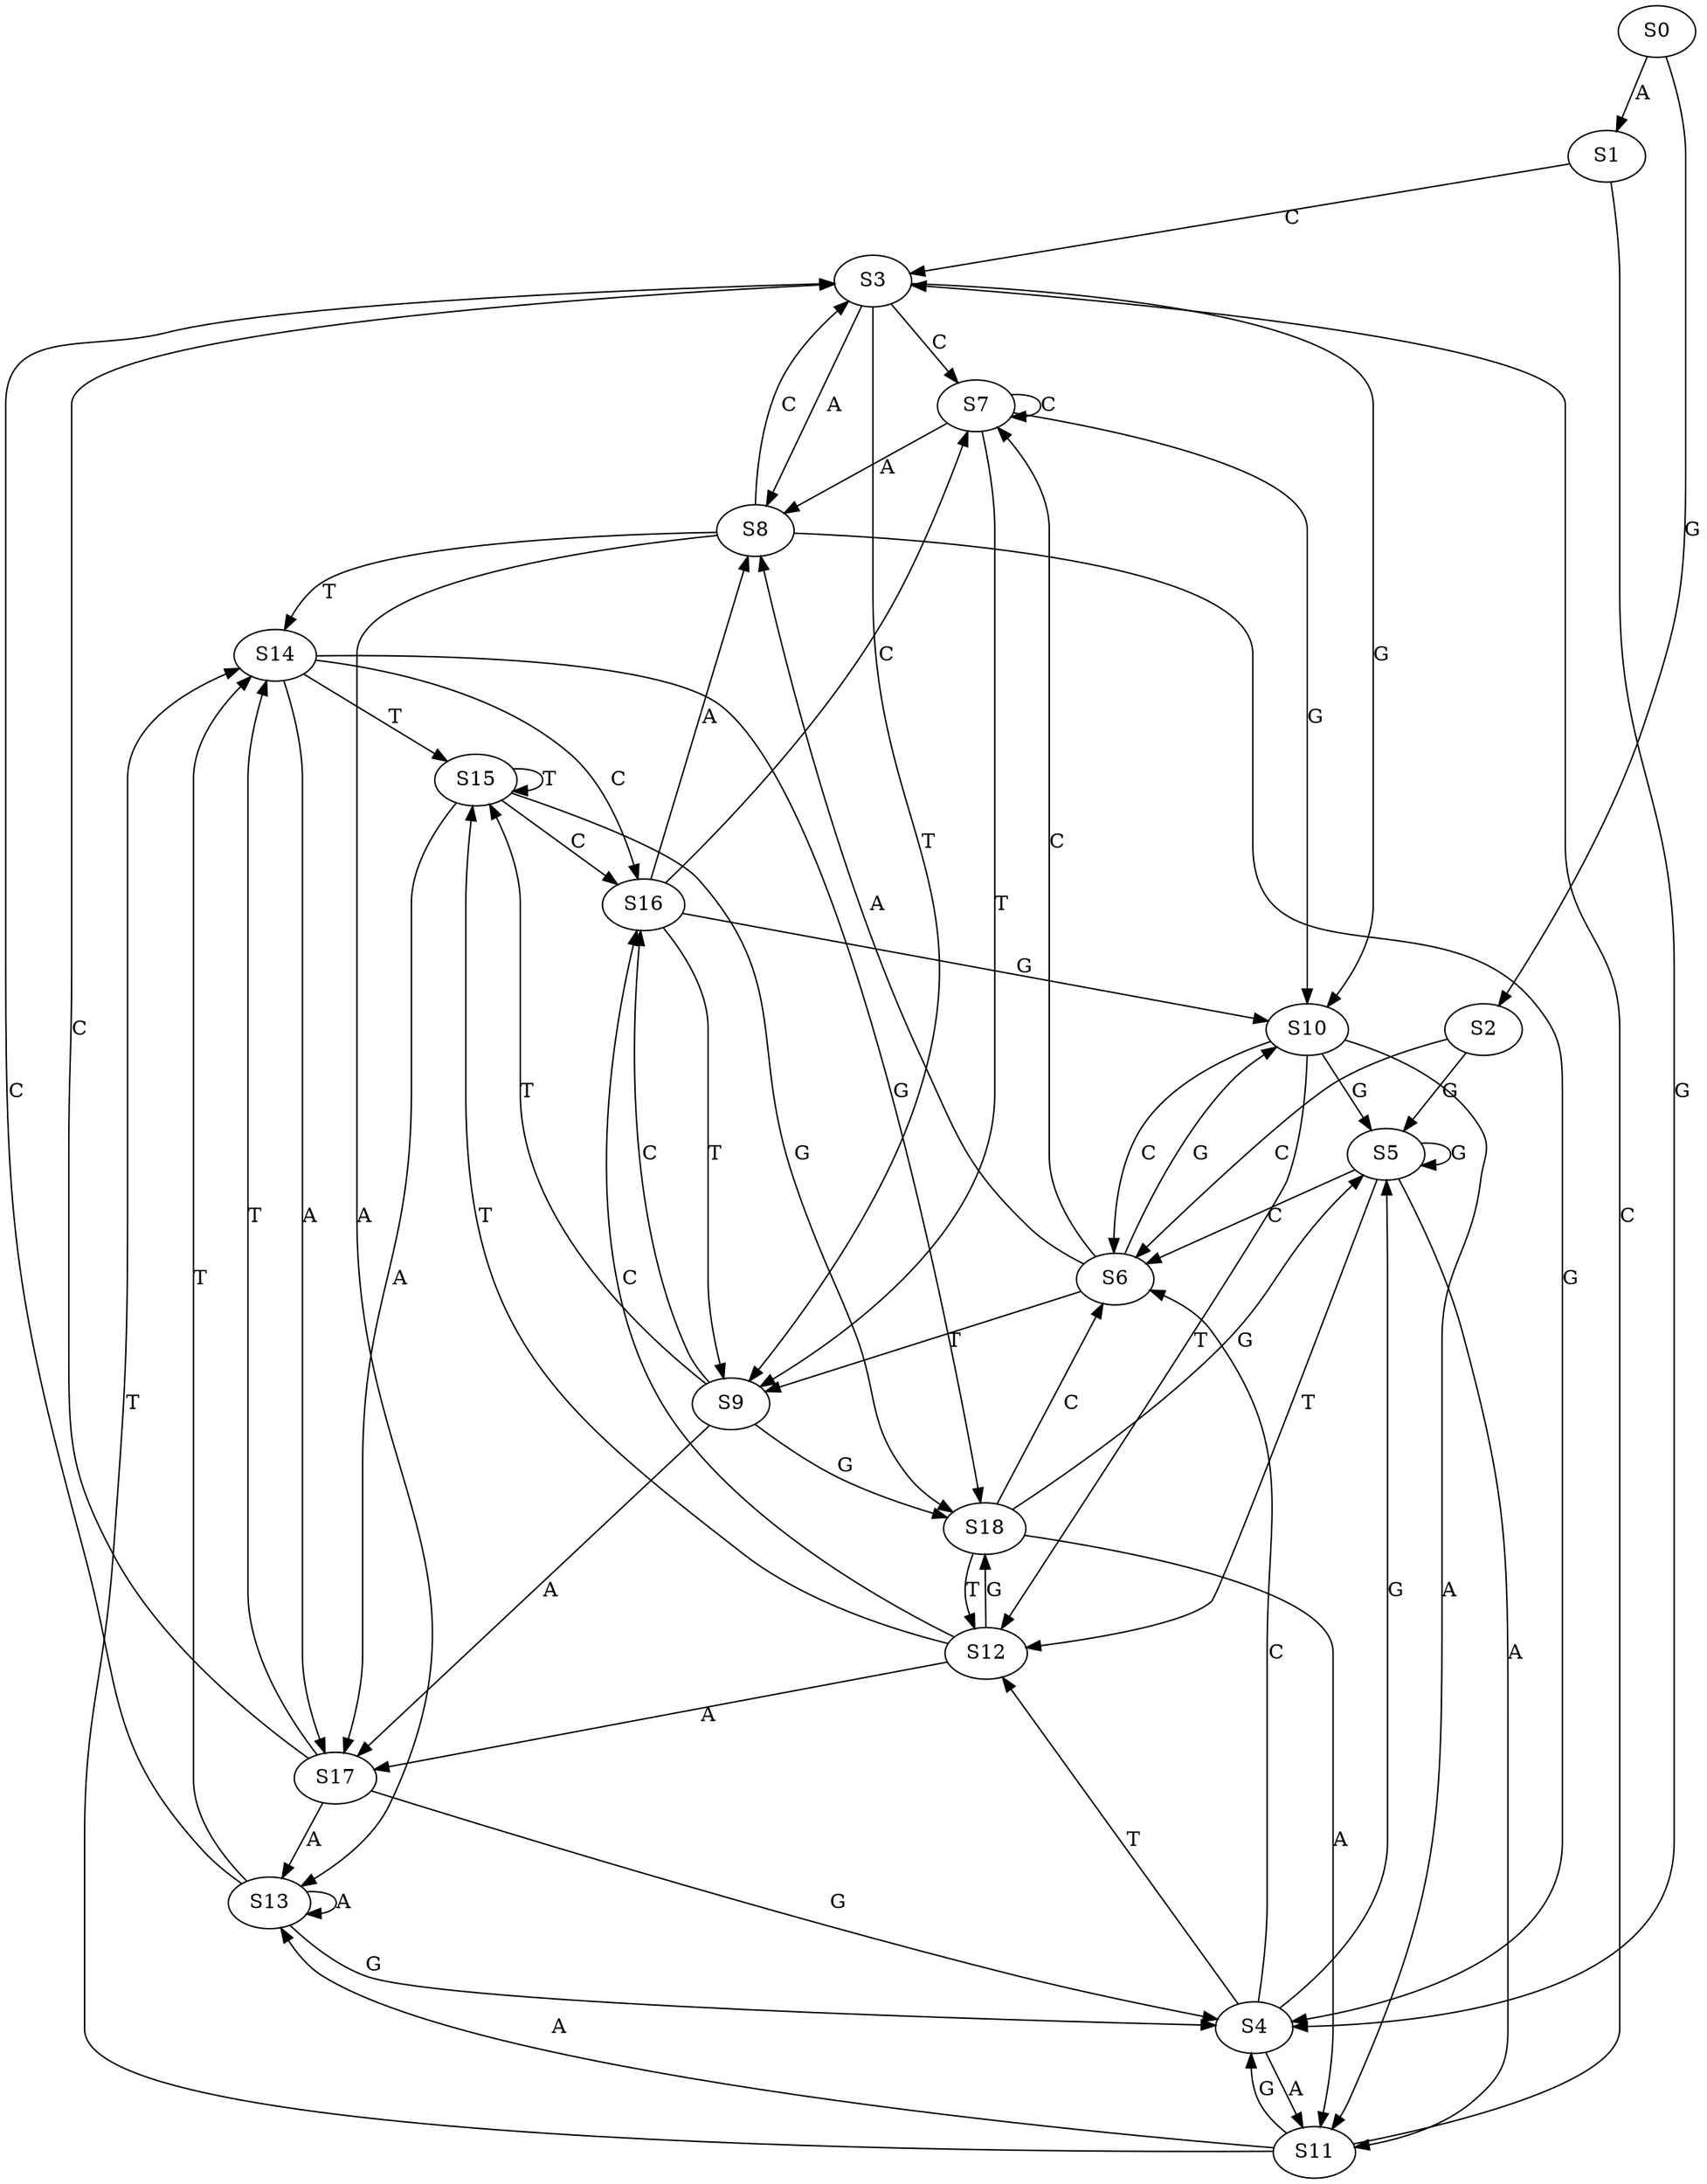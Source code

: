 strict digraph  {
	S0 -> S1 [ label = A ];
	S0 -> S2 [ label = G ];
	S1 -> S3 [ label = C ];
	S1 -> S4 [ label = G ];
	S2 -> S5 [ label = G ];
	S2 -> S6 [ label = C ];
	S3 -> S7 [ label = C ];
	S3 -> S8 [ label = A ];
	S3 -> S9 [ label = T ];
	S3 -> S10 [ label = G ];
	S4 -> S11 [ label = A ];
	S4 -> S12 [ label = T ];
	S4 -> S6 [ label = C ];
	S4 -> S5 [ label = G ];
	S5 -> S11 [ label = A ];
	S5 -> S6 [ label = C ];
	S5 -> S12 [ label = T ];
	S5 -> S5 [ label = G ];
	S6 -> S10 [ label = G ];
	S6 -> S9 [ label = T ];
	S6 -> S7 [ label = C ];
	S6 -> S8 [ label = A ];
	S7 -> S9 [ label = T ];
	S7 -> S7 [ label = C ];
	S7 -> S8 [ label = A ];
	S7 -> S10 [ label = G ];
	S8 -> S3 [ label = C ];
	S8 -> S4 [ label = G ];
	S8 -> S13 [ label = A ];
	S8 -> S14 [ label = T ];
	S9 -> S15 [ label = T ];
	S9 -> S16 [ label = C ];
	S9 -> S17 [ label = A ];
	S9 -> S18 [ label = G ];
	S10 -> S12 [ label = T ];
	S10 -> S11 [ label = A ];
	S10 -> S6 [ label = C ];
	S10 -> S5 [ label = G ];
	S11 -> S3 [ label = C ];
	S11 -> S13 [ label = A ];
	S11 -> S14 [ label = T ];
	S11 -> S4 [ label = G ];
	S12 -> S15 [ label = T ];
	S12 -> S16 [ label = C ];
	S12 -> S17 [ label = A ];
	S12 -> S18 [ label = G ];
	S13 -> S4 [ label = G ];
	S13 -> S13 [ label = A ];
	S13 -> S3 [ label = C ];
	S13 -> S14 [ label = T ];
	S14 -> S15 [ label = T ];
	S14 -> S18 [ label = G ];
	S14 -> S16 [ label = C ];
	S14 -> S17 [ label = A ];
	S15 -> S18 [ label = G ];
	S15 -> S15 [ label = T ];
	S15 -> S17 [ label = A ];
	S15 -> S16 [ label = C ];
	S16 -> S10 [ label = G ];
	S16 -> S7 [ label = C ];
	S16 -> S8 [ label = A ];
	S16 -> S9 [ label = T ];
	S17 -> S13 [ label = A ];
	S17 -> S4 [ label = G ];
	S17 -> S3 [ label = C ];
	S17 -> S14 [ label = T ];
	S18 -> S6 [ label = C ];
	S18 -> S12 [ label = T ];
	S18 -> S11 [ label = A ];
	S18 -> S5 [ label = G ];
}
